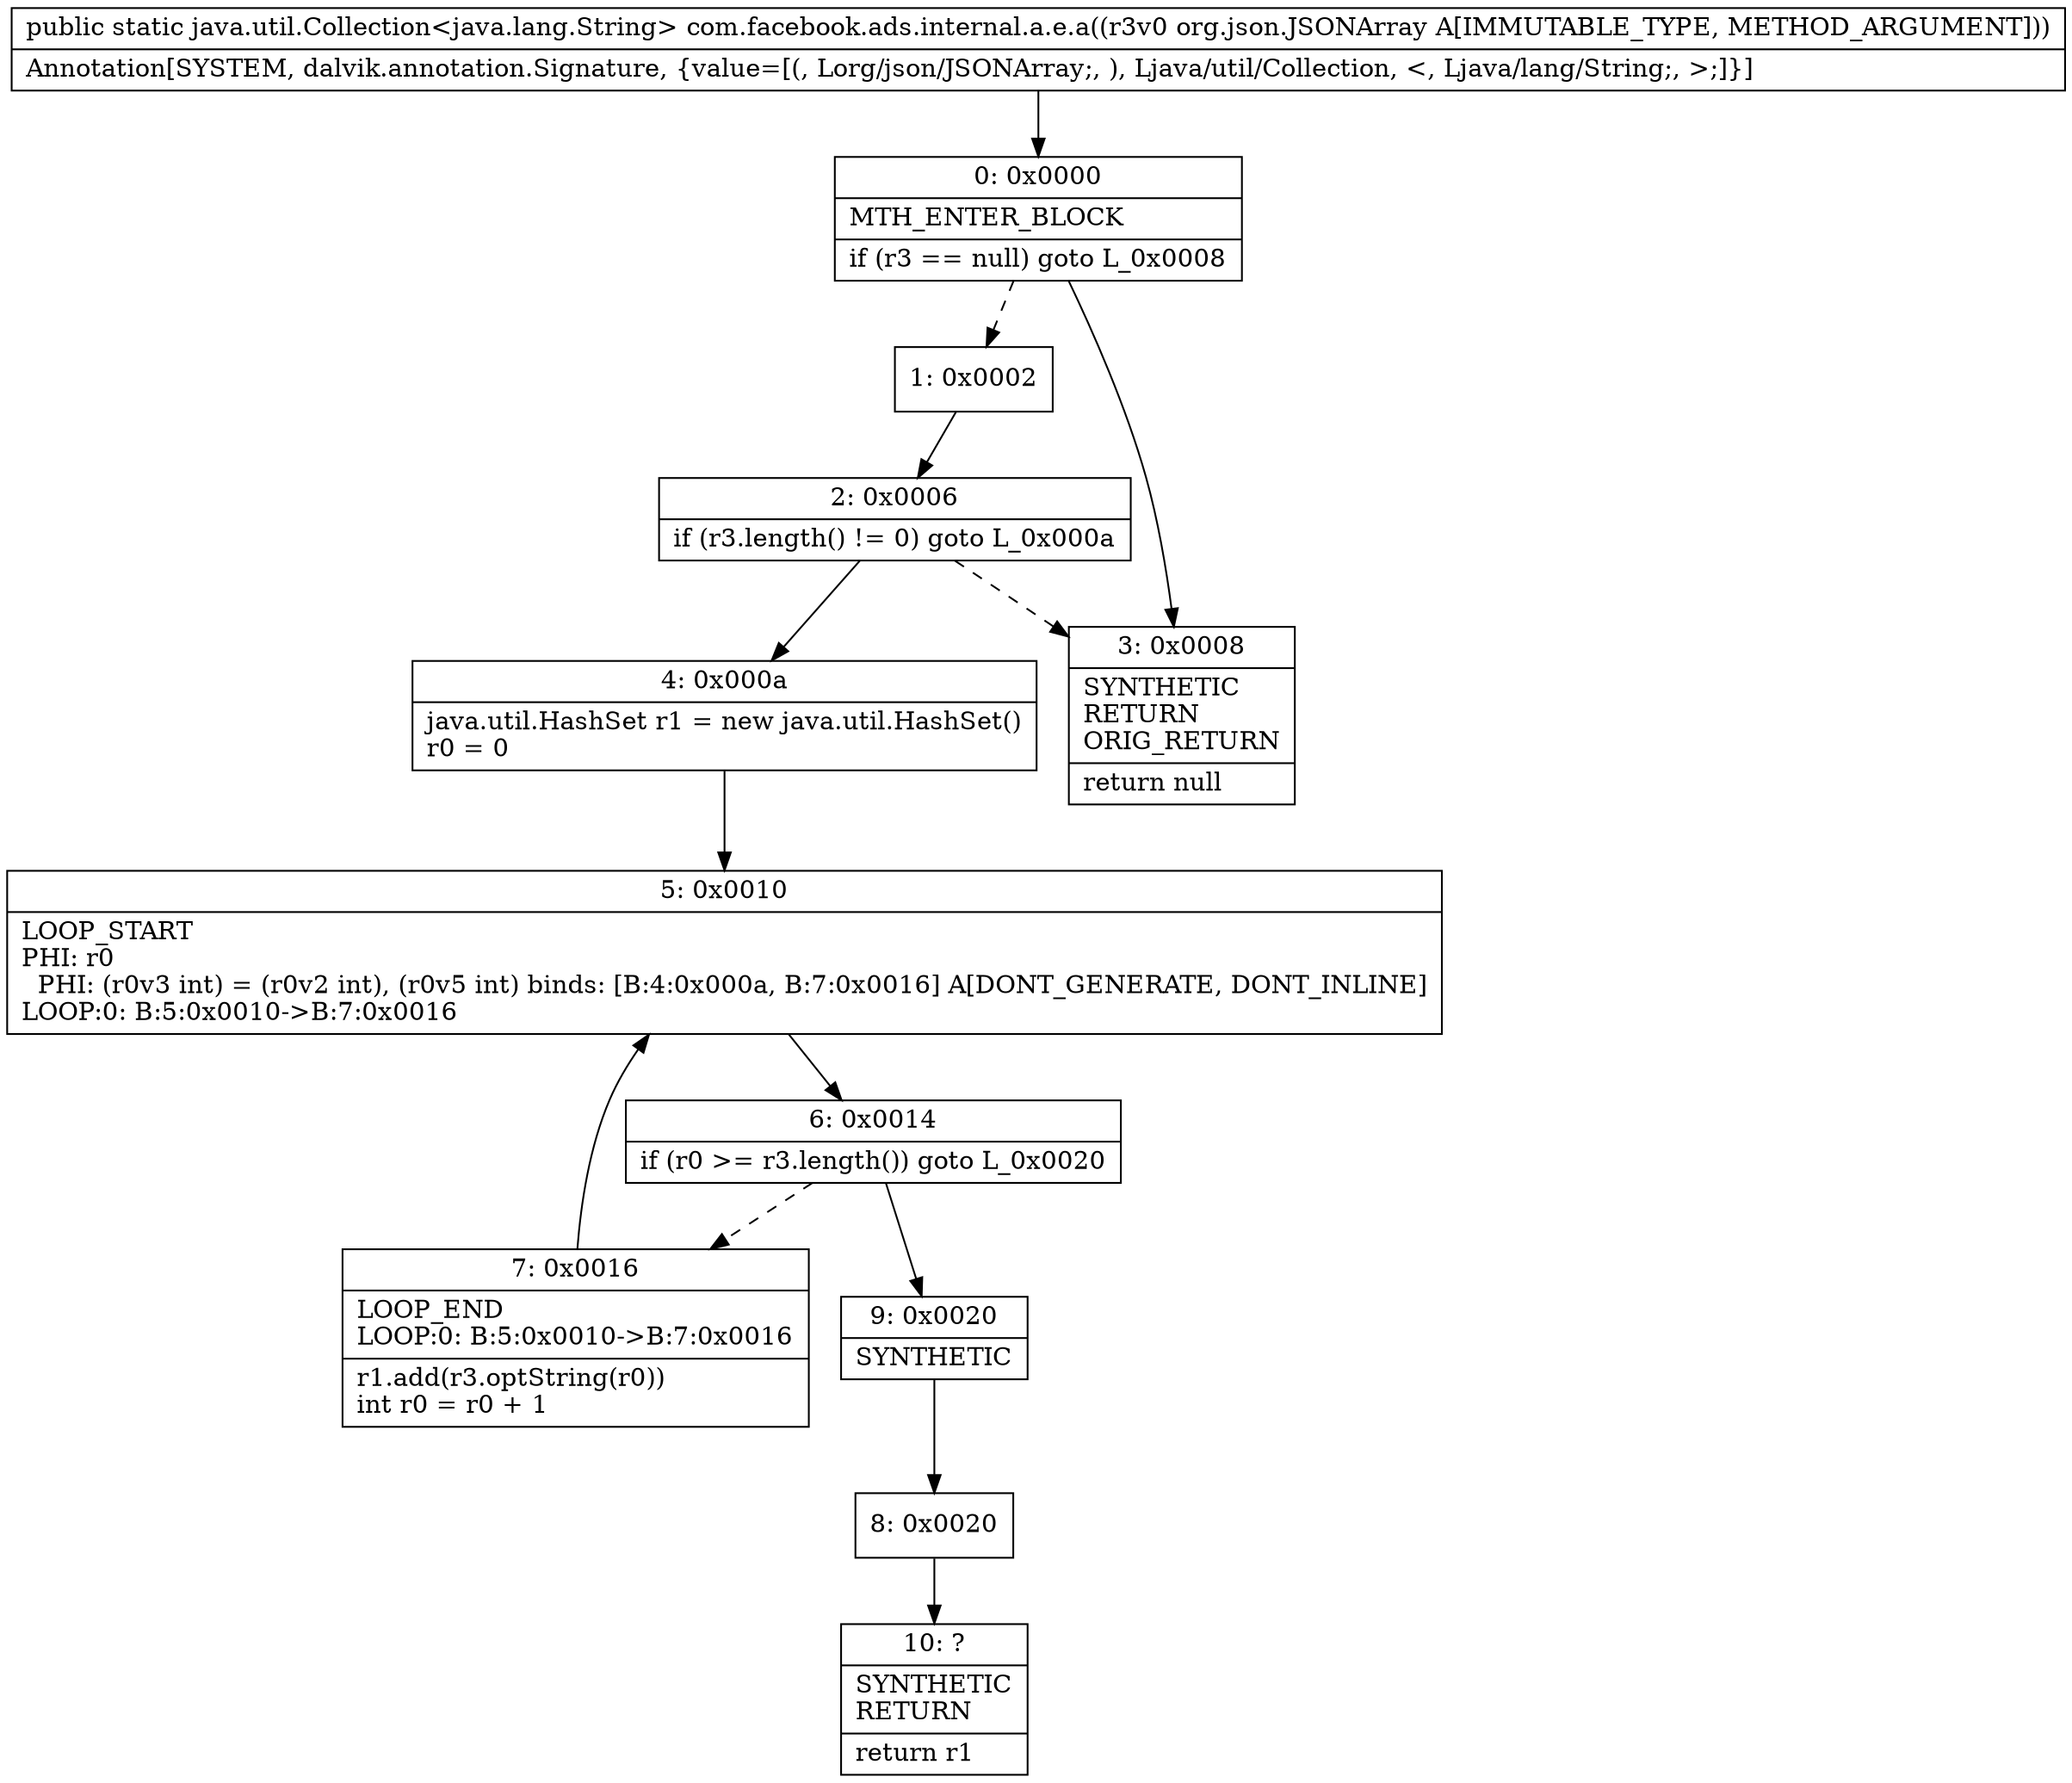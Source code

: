 digraph "CFG forcom.facebook.ads.internal.a.e.a(Lorg\/json\/JSONArray;)Ljava\/util\/Collection;" {
Node_0 [shape=record,label="{0\:\ 0x0000|MTH_ENTER_BLOCK\l|if (r3 == null) goto L_0x0008\l}"];
Node_1 [shape=record,label="{1\:\ 0x0002}"];
Node_2 [shape=record,label="{2\:\ 0x0006|if (r3.length() != 0) goto L_0x000a\l}"];
Node_3 [shape=record,label="{3\:\ 0x0008|SYNTHETIC\lRETURN\lORIG_RETURN\l|return null\l}"];
Node_4 [shape=record,label="{4\:\ 0x000a|java.util.HashSet r1 = new java.util.HashSet()\lr0 = 0\l}"];
Node_5 [shape=record,label="{5\:\ 0x0010|LOOP_START\lPHI: r0 \l  PHI: (r0v3 int) = (r0v2 int), (r0v5 int) binds: [B:4:0x000a, B:7:0x0016] A[DONT_GENERATE, DONT_INLINE]\lLOOP:0: B:5:0x0010\-\>B:7:0x0016\l}"];
Node_6 [shape=record,label="{6\:\ 0x0014|if (r0 \>= r3.length()) goto L_0x0020\l}"];
Node_7 [shape=record,label="{7\:\ 0x0016|LOOP_END\lLOOP:0: B:5:0x0010\-\>B:7:0x0016\l|r1.add(r3.optString(r0))\lint r0 = r0 + 1\l}"];
Node_8 [shape=record,label="{8\:\ 0x0020}"];
Node_9 [shape=record,label="{9\:\ 0x0020|SYNTHETIC\l}"];
Node_10 [shape=record,label="{10\:\ ?|SYNTHETIC\lRETURN\l|return r1\l}"];
MethodNode[shape=record,label="{public static java.util.Collection\<java.lang.String\> com.facebook.ads.internal.a.e.a((r3v0 org.json.JSONArray A[IMMUTABLE_TYPE, METHOD_ARGUMENT]))  | Annotation[SYSTEM, dalvik.annotation.Signature, \{value=[(, Lorg\/json\/JSONArray;, ), Ljava\/util\/Collection, \<, Ljava\/lang\/String;, \>;]\}]\l}"];
MethodNode -> Node_0;
Node_0 -> Node_1[style=dashed];
Node_0 -> Node_3;
Node_1 -> Node_2;
Node_2 -> Node_3[style=dashed];
Node_2 -> Node_4;
Node_4 -> Node_5;
Node_5 -> Node_6;
Node_6 -> Node_7[style=dashed];
Node_6 -> Node_9;
Node_7 -> Node_5;
Node_8 -> Node_10;
Node_9 -> Node_8;
}

